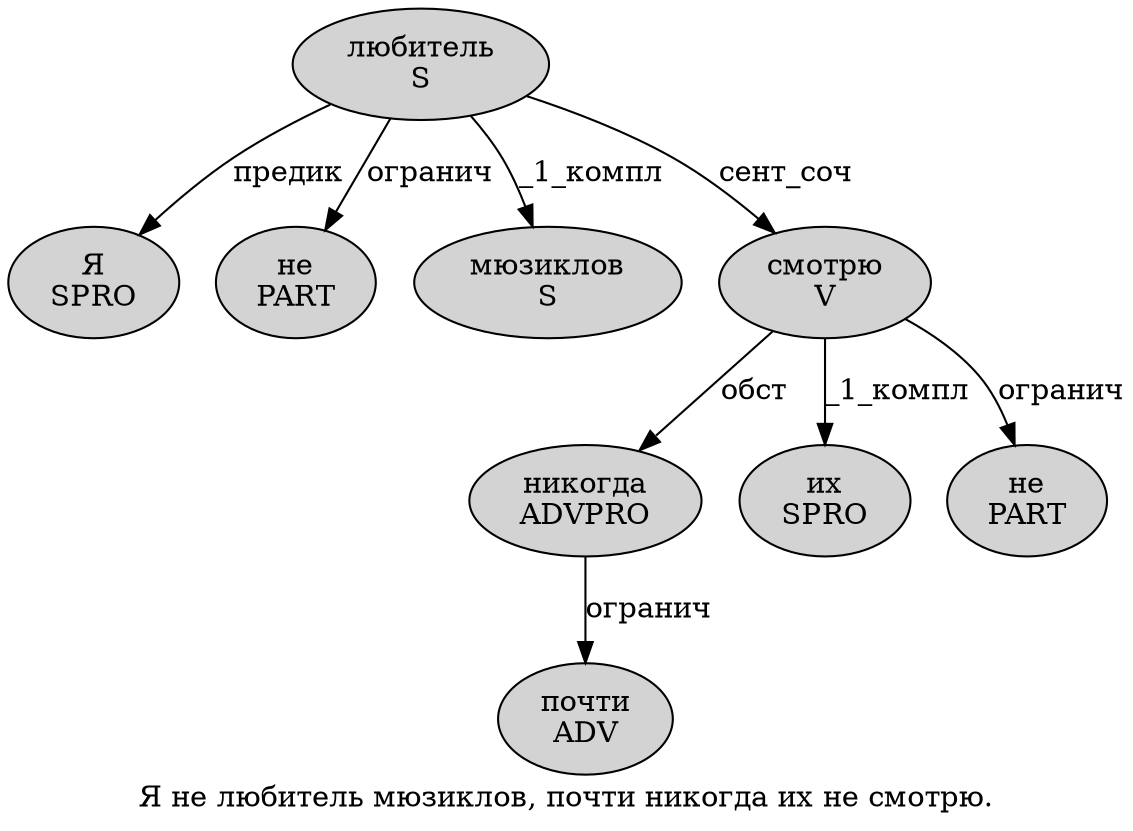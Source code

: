 digraph SENTENCE_1868 {
	graph [label="Я не любитель мюзиклов, почти никогда их не смотрю."]
	node [style=filled]
		0 [label="Я
SPRO" color="" fillcolor=lightgray penwidth=1 shape=ellipse]
		1 [label="не
PART" color="" fillcolor=lightgray penwidth=1 shape=ellipse]
		2 [label="любитель
S" color="" fillcolor=lightgray penwidth=1 shape=ellipse]
		3 [label="мюзиклов
S" color="" fillcolor=lightgray penwidth=1 shape=ellipse]
		5 [label="почти
ADV" color="" fillcolor=lightgray penwidth=1 shape=ellipse]
		6 [label="никогда
ADVPRO" color="" fillcolor=lightgray penwidth=1 shape=ellipse]
		7 [label="их
SPRO" color="" fillcolor=lightgray penwidth=1 shape=ellipse]
		8 [label="не
PART" color="" fillcolor=lightgray penwidth=1 shape=ellipse]
		9 [label="смотрю
V" color="" fillcolor=lightgray penwidth=1 shape=ellipse]
			9 -> 6 [label="обст"]
			9 -> 7 [label="_1_компл"]
			9 -> 8 [label="огранич"]
			2 -> 0 [label="предик"]
			2 -> 1 [label="огранич"]
			2 -> 3 [label="_1_компл"]
			2 -> 9 [label="сент_соч"]
			6 -> 5 [label="огранич"]
}